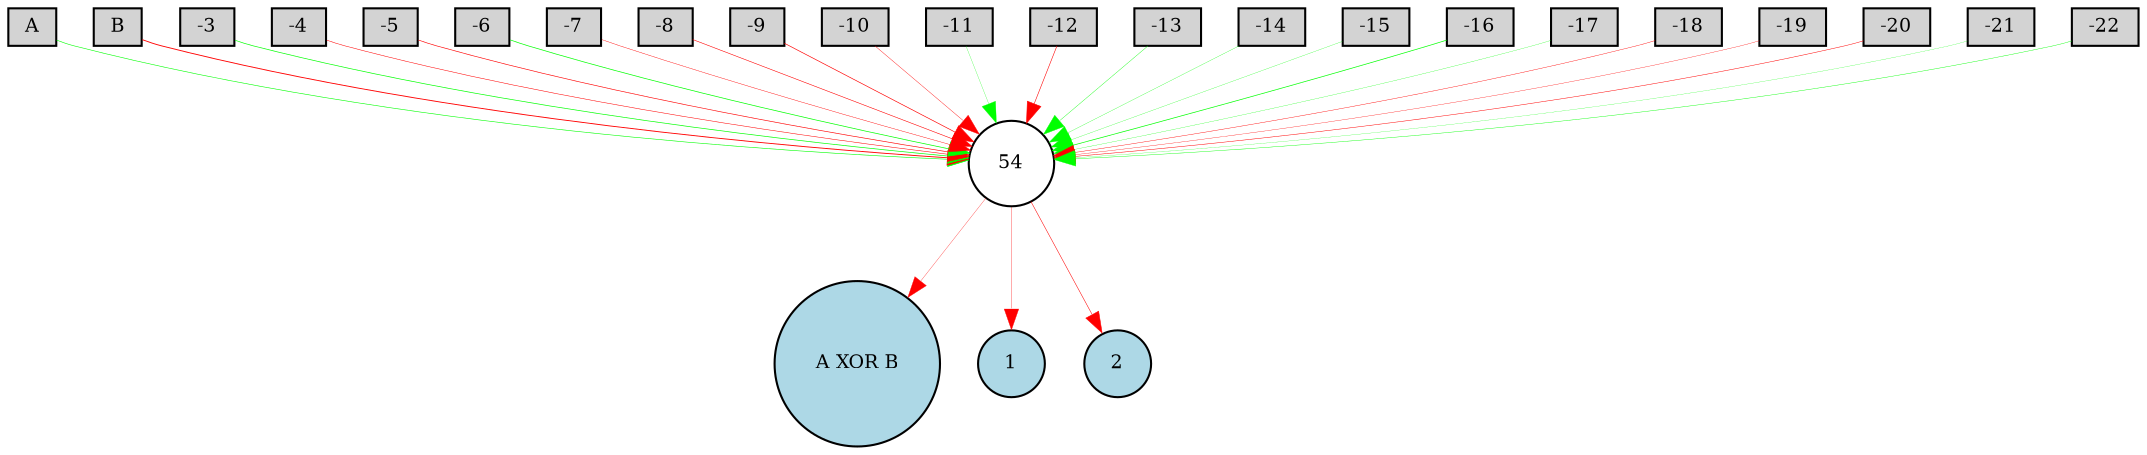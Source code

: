 digraph {
	node [fontsize=9 height=0.2 shape=circle width=0.2]
	A [fillcolor=lightgray shape=box style=filled]
	B [fillcolor=lightgray shape=box style=filled]
	-3 [fillcolor=lightgray shape=box style=filled]
	-4 [fillcolor=lightgray shape=box style=filled]
	-5 [fillcolor=lightgray shape=box style=filled]
	-6 [fillcolor=lightgray shape=box style=filled]
	-7 [fillcolor=lightgray shape=box style=filled]
	-8 [fillcolor=lightgray shape=box style=filled]
	-9 [fillcolor=lightgray shape=box style=filled]
	-10 [fillcolor=lightgray shape=box style=filled]
	-11 [fillcolor=lightgray shape=box style=filled]
	-12 [fillcolor=lightgray shape=box style=filled]
	-13 [fillcolor=lightgray shape=box style=filled]
	-14 [fillcolor=lightgray shape=box style=filled]
	-15 [fillcolor=lightgray shape=box style=filled]
	-16 [fillcolor=lightgray shape=box style=filled]
	-17 [fillcolor=lightgray shape=box style=filled]
	-18 [fillcolor=lightgray shape=box style=filled]
	-19 [fillcolor=lightgray shape=box style=filled]
	-20 [fillcolor=lightgray shape=box style=filled]
	-21 [fillcolor=lightgray shape=box style=filled]
	-22 [fillcolor=lightgray shape=box style=filled]
	"A XOR B" [fillcolor=lightblue style=filled]
	1 [fillcolor=lightblue style=filled]
	2 [fillcolor=lightblue style=filled]
	54 [fillcolor=white style=filled]
	A -> 54 [color=green penwidth=0.27652886281036027 style=solid]
	B -> 54 [color=red penwidth=0.43052549484257185 style=solid]
	-3 -> 54 [color=green penwidth=0.32378578011933834 style=solid]
	-4 -> 54 [color=red penwidth=0.243937608667088 style=solid]
	-5 -> 54 [color=red penwidth=0.29968091282860376 style=solid]
	-6 -> 54 [color=green penwidth=0.3349013456183035 style=solid]
	-7 -> 54 [color=red penwidth=0.19801178124162183 style=solid]
	-8 -> 54 [color=red penwidth=0.26971407026482497 style=solid]
	-9 -> 54 [color=red penwidth=0.31111077936640497 style=solid]
	-10 -> 54 [color=red penwidth=0.18679287073137096 style=solid]
	-11 -> 54 [color=green penwidth=0.12122237953985682 style=solid]
	-12 -> 54 [color=red penwidth=0.2693517365052116 style=solid]
	-13 -> 54 [color=green penwidth=0.18234603790597692 style=solid]
	-14 -> 54 [color=green penwidth=0.14026776743409297 style=solid]
	-15 -> 54 [color=green penwidth=0.1290324976443023 style=solid]
	-16 -> 54 [color=green penwidth=0.3325765921520655 style=solid]
	-17 -> 54 [color=green penwidth=0.13026658449806094 style=solid]
	-18 -> 54 [color=red penwidth=0.1929231458480571 style=solid]
	-19 -> 54 [color=red penwidth=0.15545062028006437 style=solid]
	-20 -> 54 [color=red penwidth=0.22837482204256826 style=solid]
	-21 -> 54 [color=green penwidth=0.11043127297446877 style=solid]
	-22 -> 54 [color=green penwidth=0.19662750787824884 style=solid]
	54 -> "A XOR B" [color=red penwidth=0.13988700613134508 style=solid]
	54 -> 1 [color=red penwidth=0.1570882537871096 style=solid]
	54 -> 2 [color=red penwidth=0.251414838306547 style=solid]
}
